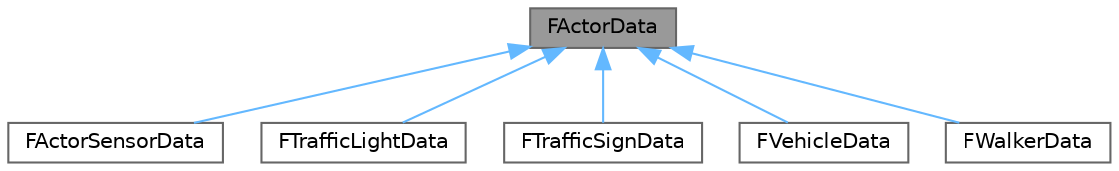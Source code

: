 digraph "FActorData"
{
 // INTERACTIVE_SVG=YES
 // LATEX_PDF_SIZE
  bgcolor="transparent";
  edge [fontname=Helvetica,fontsize=10,labelfontname=Helvetica,labelfontsize=10];
  node [fontname=Helvetica,fontsize=10,shape=box,height=0.2,width=0.4];
  Node1 [id="Node000001",label="FActorData",height=0.2,width=0.4,color="gray40", fillcolor="grey60", style="filled", fontcolor="black",tooltip=" "];
  Node1 -> Node2 [id="edge1_Node000001_Node000002",dir="back",color="steelblue1",style="solid",tooltip=" "];
  Node2 [id="Node000002",label="FActorSensorData",height=0.2,width=0.4,color="gray40", fillcolor="white", style="filled",URL="$d4/dba/classFActorSensorData.html",tooltip=" "];
  Node1 -> Node3 [id="edge2_Node000001_Node000003",dir="back",color="steelblue1",style="solid",tooltip=" "];
  Node3 [id="Node000003",label="FTrafficLightData",height=0.2,width=0.4,color="gray40", fillcolor="white", style="filled",URL="$d5/d59/classFTrafficLightData.html",tooltip=" "];
  Node1 -> Node4 [id="edge3_Node000001_Node000004",dir="back",color="steelblue1",style="solid",tooltip=" "];
  Node4 [id="Node000004",label="FTrafficSignData",height=0.2,width=0.4,color="gray40", fillcolor="white", style="filled",URL="$dc/d36/classFTrafficSignData.html",tooltip=" "];
  Node1 -> Node5 [id="edge4_Node000001_Node000005",dir="back",color="steelblue1",style="solid",tooltip=" "];
  Node5 [id="Node000005",label="FVehicleData",height=0.2,width=0.4,color="gray40", fillcolor="white", style="filled",URL="$da/df6/classFVehicleData.html",tooltip=" "];
  Node1 -> Node6 [id="edge5_Node000001_Node000006",dir="back",color="steelblue1",style="solid",tooltip=" "];
  Node6 [id="Node000006",label="FWalkerData",height=0.2,width=0.4,color="gray40", fillcolor="white", style="filled",URL="$db/d6d/classFWalkerData.html",tooltip=" "];
}
